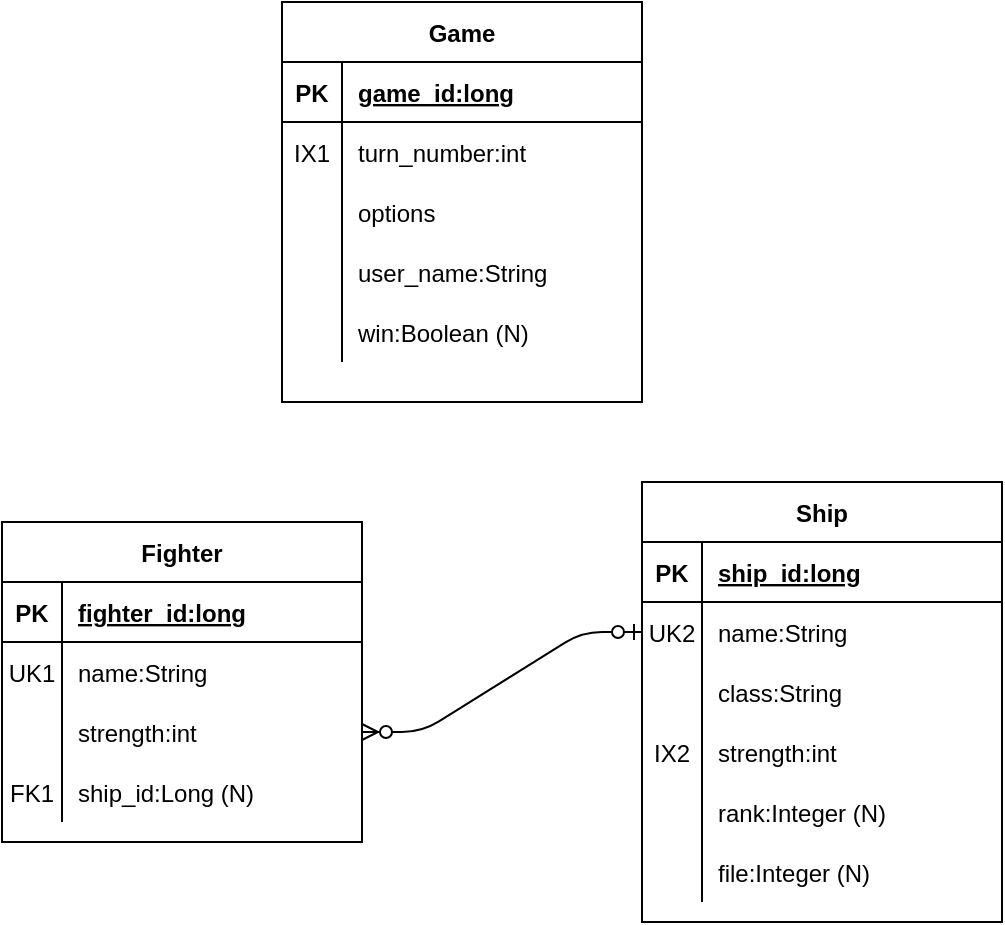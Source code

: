 <mxfile version="13.8.1" type="device"><diagram id="1w-1HTOU8xBhG2c8IWui" name="Page-1"><mxGraphModel dx="868" dy="486" grid="1" gridSize="10" guides="1" tooltips="1" connect="1" arrows="1" fold="1" page="1" pageScale="1" pageWidth="850" pageHeight="1100" math="0" shadow="0"><root><mxCell id="0"/><mxCell id="1" parent="0"/><mxCell id="CBEiuOag8fZ5HKHD9f2y-1" value="Game" style="shape=table;startSize=30;container=1;collapsible=1;childLayout=tableLayout;fixedRows=1;rowLines=0;fontStyle=1;align=center;resizeLast=1;" parent="1" vertex="1"><mxGeometry x="280" y="30" width="180" height="200" as="geometry"/></mxCell><mxCell id="CBEiuOag8fZ5HKHD9f2y-2" value="" style="shape=partialRectangle;collapsible=0;dropTarget=0;pointerEvents=0;fillColor=none;top=0;left=0;bottom=1;right=0;points=[[0,0.5],[1,0.5]];portConstraint=eastwest;" parent="CBEiuOag8fZ5HKHD9f2y-1" vertex="1"><mxGeometry y="30" width="180" height="30" as="geometry"/></mxCell><mxCell id="CBEiuOag8fZ5HKHD9f2y-3" value="PK" style="shape=partialRectangle;connectable=0;fillColor=none;top=0;left=0;bottom=0;right=0;fontStyle=1;overflow=hidden;" parent="CBEiuOag8fZ5HKHD9f2y-2" vertex="1"><mxGeometry width="30" height="30" as="geometry"/></mxCell><mxCell id="CBEiuOag8fZ5HKHD9f2y-4" value="game_id:long" style="shape=partialRectangle;connectable=0;fillColor=none;top=0;left=0;bottom=0;right=0;align=left;spacingLeft=6;fontStyle=5;overflow=hidden;" parent="CBEiuOag8fZ5HKHD9f2y-2" vertex="1"><mxGeometry x="30" width="150" height="30" as="geometry"/></mxCell><mxCell id="CBEiuOag8fZ5HKHD9f2y-5" value="" style="shape=partialRectangle;collapsible=0;dropTarget=0;pointerEvents=0;fillColor=none;top=0;left=0;bottom=0;right=0;points=[[0,0.5],[1,0.5]];portConstraint=eastwest;" parent="CBEiuOag8fZ5HKHD9f2y-1" vertex="1"><mxGeometry y="60" width="180" height="30" as="geometry"/></mxCell><mxCell id="CBEiuOag8fZ5HKHD9f2y-6" value="IX1" style="shape=partialRectangle;connectable=0;fillColor=none;top=0;left=0;bottom=0;right=0;editable=1;overflow=hidden;" parent="CBEiuOag8fZ5HKHD9f2y-5" vertex="1"><mxGeometry width="30" height="30" as="geometry"/></mxCell><mxCell id="CBEiuOag8fZ5HKHD9f2y-7" value="turn_number:int" style="shape=partialRectangle;connectable=0;fillColor=none;top=0;left=0;bottom=0;right=0;align=left;spacingLeft=6;overflow=hidden;" parent="CBEiuOag8fZ5HKHD9f2y-5" vertex="1"><mxGeometry x="30" width="150" height="30" as="geometry"/></mxCell><mxCell id="CBEiuOag8fZ5HKHD9f2y-8" value="" style="shape=partialRectangle;collapsible=0;dropTarget=0;pointerEvents=0;fillColor=none;top=0;left=0;bottom=0;right=0;points=[[0,0.5],[1,0.5]];portConstraint=eastwest;" parent="CBEiuOag8fZ5HKHD9f2y-1" vertex="1"><mxGeometry y="90" width="180" height="30" as="geometry"/></mxCell><mxCell id="CBEiuOag8fZ5HKHD9f2y-9" value="" style="shape=partialRectangle;connectable=0;fillColor=none;top=0;left=0;bottom=0;right=0;editable=1;overflow=hidden;" parent="CBEiuOag8fZ5HKHD9f2y-8" vertex="1"><mxGeometry width="30" height="30" as="geometry"/></mxCell><mxCell id="CBEiuOag8fZ5HKHD9f2y-10" value="options" style="shape=partialRectangle;connectable=0;fillColor=none;top=0;left=0;bottom=0;right=0;align=left;spacingLeft=6;overflow=hidden;" parent="CBEiuOag8fZ5HKHD9f2y-8" vertex="1"><mxGeometry x="30" width="150" height="30" as="geometry"/></mxCell><mxCell id="CBEiuOag8fZ5HKHD9f2y-11" value="" style="shape=partialRectangle;collapsible=0;dropTarget=0;pointerEvents=0;fillColor=none;top=0;left=0;bottom=0;right=0;points=[[0,0.5],[1,0.5]];portConstraint=eastwest;" parent="CBEiuOag8fZ5HKHD9f2y-1" vertex="1"><mxGeometry y="120" width="180" height="30" as="geometry"/></mxCell><mxCell id="CBEiuOag8fZ5HKHD9f2y-12" value="" style="shape=partialRectangle;connectable=0;fillColor=none;top=0;left=0;bottom=0;right=0;editable=1;overflow=hidden;" parent="CBEiuOag8fZ5HKHD9f2y-11" vertex="1"><mxGeometry width="30" height="30" as="geometry"/></mxCell><mxCell id="CBEiuOag8fZ5HKHD9f2y-13" value="user_name:String" style="shape=partialRectangle;connectable=0;fillColor=none;top=0;left=0;bottom=0;right=0;align=left;spacingLeft=6;overflow=hidden;" parent="CBEiuOag8fZ5HKHD9f2y-11" vertex="1"><mxGeometry x="30" width="150" height="30" as="geometry"/></mxCell><mxCell id="FE4oil8tAP_x0Ym4DQJI-16" value="" style="shape=partialRectangle;collapsible=0;dropTarget=0;pointerEvents=0;fillColor=none;top=0;left=0;bottom=0;right=0;points=[[0,0.5],[1,0.5]];portConstraint=eastwest;" vertex="1" parent="CBEiuOag8fZ5HKHD9f2y-1"><mxGeometry y="150" width="180" height="30" as="geometry"/></mxCell><mxCell id="FE4oil8tAP_x0Ym4DQJI-17" value="" style="shape=partialRectangle;connectable=0;fillColor=none;top=0;left=0;bottom=0;right=0;editable=1;overflow=hidden;" vertex="1" parent="FE4oil8tAP_x0Ym4DQJI-16"><mxGeometry width="30" height="30" as="geometry"/></mxCell><mxCell id="FE4oil8tAP_x0Ym4DQJI-18" value="win:Boolean (N)" style="shape=partialRectangle;connectable=0;fillColor=none;top=0;left=0;bottom=0;right=0;align=left;spacingLeft=6;overflow=hidden;" vertex="1" parent="FE4oil8tAP_x0Ym4DQJI-16"><mxGeometry x="30" width="150" height="30" as="geometry"/></mxCell><mxCell id="CBEiuOag8fZ5HKHD9f2y-43" value="" style="edgeStyle=entityRelationEdgeStyle;fontSize=12;html=1;endArrow=ERzeroToMany;startArrow=ERzeroToOne;exitX=0;exitY=0.5;exitDx=0;exitDy=0;" parent="1" edge="1" target="CBEiuOag8fZ5HKHD9f2y-34" source="CBEiuOag8fZ5HKHD9f2y-18"><mxGeometry width="100" height="100" relative="1" as="geometry"><mxPoint x="390" y="360" as="sourcePoint"/><mxPoint x="230" y="360" as="targetPoint"/></mxGeometry></mxCell><mxCell id="CBEiuOag8fZ5HKHD9f2y-14" value="Ship" style="shape=table;startSize=30;container=1;collapsible=1;childLayout=tableLayout;fixedRows=1;rowLines=0;fontStyle=1;align=center;resizeLast=1;" parent="1" vertex="1"><mxGeometry x="460" y="270" width="180" height="220" as="geometry"/></mxCell><mxCell id="CBEiuOag8fZ5HKHD9f2y-15" value="" style="shape=partialRectangle;collapsible=0;dropTarget=0;pointerEvents=0;fillColor=none;top=0;left=0;bottom=1;right=0;points=[[0,0.5],[1,0.5]];portConstraint=eastwest;" parent="CBEiuOag8fZ5HKHD9f2y-14" vertex="1"><mxGeometry y="30" width="180" height="30" as="geometry"/></mxCell><mxCell id="CBEiuOag8fZ5HKHD9f2y-16" value="PK" style="shape=partialRectangle;connectable=0;fillColor=none;top=0;left=0;bottom=0;right=0;fontStyle=1;overflow=hidden;" parent="CBEiuOag8fZ5HKHD9f2y-15" vertex="1"><mxGeometry width="30" height="30" as="geometry"/></mxCell><mxCell id="CBEiuOag8fZ5HKHD9f2y-17" value="ship_id:long" style="shape=partialRectangle;connectable=0;fillColor=none;top=0;left=0;bottom=0;right=0;align=left;spacingLeft=6;fontStyle=5;overflow=hidden;" parent="CBEiuOag8fZ5HKHD9f2y-15" vertex="1"><mxGeometry x="30" width="150" height="30" as="geometry"/></mxCell><mxCell id="CBEiuOag8fZ5HKHD9f2y-18" value="" style="shape=partialRectangle;collapsible=0;dropTarget=0;pointerEvents=0;fillColor=none;top=0;left=0;bottom=0;right=0;points=[[0,0.5],[1,0.5]];portConstraint=eastwest;" parent="CBEiuOag8fZ5HKHD9f2y-14" vertex="1"><mxGeometry y="60" width="180" height="30" as="geometry"/></mxCell><mxCell id="CBEiuOag8fZ5HKHD9f2y-19" value="UK2" style="shape=partialRectangle;connectable=0;fillColor=none;top=0;left=0;bottom=0;right=0;editable=1;overflow=hidden;" parent="CBEiuOag8fZ5HKHD9f2y-18" vertex="1"><mxGeometry width="30" height="30" as="geometry"/></mxCell><mxCell id="CBEiuOag8fZ5HKHD9f2y-20" value="name:String" style="shape=partialRectangle;connectable=0;fillColor=none;top=0;left=0;bottom=0;right=0;align=left;spacingLeft=6;overflow=hidden;" parent="CBEiuOag8fZ5HKHD9f2y-18" vertex="1"><mxGeometry x="30" width="150" height="30" as="geometry"/></mxCell><mxCell id="CBEiuOag8fZ5HKHD9f2y-21" value="" style="shape=partialRectangle;collapsible=0;dropTarget=0;pointerEvents=0;fillColor=none;top=0;left=0;bottom=0;right=0;points=[[0,0.5],[1,0.5]];portConstraint=eastwest;" parent="CBEiuOag8fZ5HKHD9f2y-14" vertex="1"><mxGeometry y="90" width="180" height="30" as="geometry"/></mxCell><mxCell id="CBEiuOag8fZ5HKHD9f2y-22" value="" style="shape=partialRectangle;connectable=0;fillColor=none;top=0;left=0;bottom=0;right=0;editable=1;overflow=hidden;" parent="CBEiuOag8fZ5HKHD9f2y-21" vertex="1"><mxGeometry width="30" height="30" as="geometry"/></mxCell><mxCell id="CBEiuOag8fZ5HKHD9f2y-23" value="class:String" style="shape=partialRectangle;connectable=0;fillColor=none;top=0;left=0;bottom=0;right=0;align=left;spacingLeft=6;overflow=hidden;" parent="CBEiuOag8fZ5HKHD9f2y-21" vertex="1"><mxGeometry x="30" width="150" height="30" as="geometry"/></mxCell><mxCell id="CBEiuOag8fZ5HKHD9f2y-24" value="" style="shape=partialRectangle;collapsible=0;dropTarget=0;pointerEvents=0;fillColor=none;top=0;left=0;bottom=0;right=0;points=[[0,0.5],[1,0.5]];portConstraint=eastwest;" parent="CBEiuOag8fZ5HKHD9f2y-14" vertex="1"><mxGeometry y="120" width="180" height="30" as="geometry"/></mxCell><mxCell id="CBEiuOag8fZ5HKHD9f2y-25" value="IX2" style="shape=partialRectangle;connectable=0;fillColor=none;top=0;left=0;bottom=0;right=0;editable=1;overflow=hidden;" parent="CBEiuOag8fZ5HKHD9f2y-24" vertex="1"><mxGeometry width="30" height="30" as="geometry"/></mxCell><mxCell id="CBEiuOag8fZ5HKHD9f2y-26" value="strength:int" style="shape=partialRectangle;connectable=0;fillColor=none;top=0;left=0;bottom=0;right=0;align=left;spacingLeft=6;overflow=hidden;" parent="CBEiuOag8fZ5HKHD9f2y-24" vertex="1"><mxGeometry x="30" width="150" height="30" as="geometry"/></mxCell><mxCell id="FE4oil8tAP_x0Ym4DQJI-22" value="" style="shape=partialRectangle;collapsible=0;dropTarget=0;pointerEvents=0;fillColor=none;top=0;left=0;bottom=0;right=0;points=[[0,0.5],[1,0.5]];portConstraint=eastwest;" vertex="1" parent="CBEiuOag8fZ5HKHD9f2y-14"><mxGeometry y="150" width="180" height="30" as="geometry"/></mxCell><mxCell id="FE4oil8tAP_x0Ym4DQJI-23" value="" style="shape=partialRectangle;connectable=0;fillColor=none;top=0;left=0;bottom=0;right=0;editable=1;overflow=hidden;" vertex="1" parent="FE4oil8tAP_x0Ym4DQJI-22"><mxGeometry width="30" height="30" as="geometry"/></mxCell><mxCell id="FE4oil8tAP_x0Ym4DQJI-24" value="rank:Integer (N)" style="shape=partialRectangle;connectable=0;fillColor=none;top=0;left=0;bottom=0;right=0;align=left;spacingLeft=6;overflow=hidden;" vertex="1" parent="FE4oil8tAP_x0Ym4DQJI-22"><mxGeometry x="30" width="150" height="30" as="geometry"/></mxCell><mxCell id="FE4oil8tAP_x0Ym4DQJI-25" value="" style="shape=partialRectangle;collapsible=0;dropTarget=0;pointerEvents=0;fillColor=none;top=0;left=0;bottom=0;right=0;points=[[0,0.5],[1,0.5]];portConstraint=eastwest;" vertex="1" parent="CBEiuOag8fZ5HKHD9f2y-14"><mxGeometry y="180" width="180" height="30" as="geometry"/></mxCell><mxCell id="FE4oil8tAP_x0Ym4DQJI-26" value="" style="shape=partialRectangle;connectable=0;fillColor=none;top=0;left=0;bottom=0;right=0;editable=1;overflow=hidden;" vertex="1" parent="FE4oil8tAP_x0Ym4DQJI-25"><mxGeometry width="30" height="30" as="geometry"/></mxCell><mxCell id="FE4oil8tAP_x0Ym4DQJI-27" value="file:Integer (N)" style="shape=partialRectangle;connectable=0;fillColor=none;top=0;left=0;bottom=0;right=0;align=left;spacingLeft=6;overflow=hidden;" vertex="1" parent="FE4oil8tAP_x0Ym4DQJI-25"><mxGeometry x="30" width="150" height="30" as="geometry"/></mxCell><mxCell id="CBEiuOag8fZ5HKHD9f2y-27" value="Fighter" style="shape=table;startSize=30;container=1;collapsible=1;childLayout=tableLayout;fixedRows=1;rowLines=0;fontStyle=1;align=center;resizeLast=1;" parent="1" vertex="1"><mxGeometry x="140" y="290" width="180" height="160" as="geometry"/></mxCell><mxCell id="CBEiuOag8fZ5HKHD9f2y-28" value="" style="shape=partialRectangle;collapsible=0;dropTarget=0;pointerEvents=0;fillColor=none;top=0;left=0;bottom=1;right=0;points=[[0,0.5],[1,0.5]];portConstraint=eastwest;" parent="CBEiuOag8fZ5HKHD9f2y-27" vertex="1"><mxGeometry y="30" width="180" height="30" as="geometry"/></mxCell><mxCell id="CBEiuOag8fZ5HKHD9f2y-29" value="PK" style="shape=partialRectangle;connectable=0;fillColor=none;top=0;left=0;bottom=0;right=0;fontStyle=1;overflow=hidden;" parent="CBEiuOag8fZ5HKHD9f2y-28" vertex="1"><mxGeometry width="30" height="30" as="geometry"/></mxCell><mxCell id="CBEiuOag8fZ5HKHD9f2y-30" value="fighter_id:long" style="shape=partialRectangle;connectable=0;fillColor=none;top=0;left=0;bottom=0;right=0;align=left;spacingLeft=6;fontStyle=5;overflow=hidden;" parent="CBEiuOag8fZ5HKHD9f2y-28" vertex="1"><mxGeometry x="30" width="150" height="30" as="geometry"/></mxCell><mxCell id="CBEiuOag8fZ5HKHD9f2y-31" value="" style="shape=partialRectangle;collapsible=0;dropTarget=0;pointerEvents=0;fillColor=none;top=0;left=0;bottom=0;right=0;points=[[0,0.5],[1,0.5]];portConstraint=eastwest;" parent="CBEiuOag8fZ5HKHD9f2y-27" vertex="1"><mxGeometry y="60" width="180" height="30" as="geometry"/></mxCell><mxCell id="CBEiuOag8fZ5HKHD9f2y-32" value="UK1" style="shape=partialRectangle;connectable=0;fillColor=none;top=0;left=0;bottom=0;right=0;editable=1;overflow=hidden;" parent="CBEiuOag8fZ5HKHD9f2y-31" vertex="1"><mxGeometry width="30" height="30" as="geometry"/></mxCell><mxCell id="CBEiuOag8fZ5HKHD9f2y-33" value="name:String" style="shape=partialRectangle;connectable=0;fillColor=none;top=0;left=0;bottom=0;right=0;align=left;spacingLeft=6;overflow=hidden;" parent="CBEiuOag8fZ5HKHD9f2y-31" vertex="1"><mxGeometry x="30" width="150" height="30" as="geometry"/></mxCell><mxCell id="CBEiuOag8fZ5HKHD9f2y-34" value="" style="shape=partialRectangle;collapsible=0;dropTarget=0;pointerEvents=0;fillColor=none;top=0;left=0;bottom=0;right=0;points=[[0,0.5],[1,0.5]];portConstraint=eastwest;" parent="CBEiuOag8fZ5HKHD9f2y-27" vertex="1"><mxGeometry y="90" width="180" height="30" as="geometry"/></mxCell><mxCell id="CBEiuOag8fZ5HKHD9f2y-35" value="" style="shape=partialRectangle;connectable=0;fillColor=none;top=0;left=0;bottom=0;right=0;editable=1;overflow=hidden;" parent="CBEiuOag8fZ5HKHD9f2y-34" vertex="1"><mxGeometry width="30" height="30" as="geometry"/></mxCell><mxCell id="CBEiuOag8fZ5HKHD9f2y-36" value="strength:int" style="shape=partialRectangle;connectable=0;fillColor=none;top=0;left=0;bottom=0;right=0;align=left;spacingLeft=6;overflow=hidden;" parent="CBEiuOag8fZ5HKHD9f2y-34" vertex="1"><mxGeometry x="30" width="150" height="30" as="geometry"/></mxCell><mxCell id="CBEiuOag8fZ5HKHD9f2y-37" value="" style="shape=partialRectangle;collapsible=0;dropTarget=0;pointerEvents=0;fillColor=none;top=0;left=0;bottom=0;right=0;points=[[0,0.5],[1,0.5]];portConstraint=eastwest;" parent="CBEiuOag8fZ5HKHD9f2y-27" vertex="1"><mxGeometry y="120" width="180" height="30" as="geometry"/></mxCell><mxCell id="CBEiuOag8fZ5HKHD9f2y-38" value="FK1" style="shape=partialRectangle;connectable=0;fillColor=none;top=0;left=0;bottom=0;right=0;editable=1;overflow=hidden;" parent="CBEiuOag8fZ5HKHD9f2y-37" vertex="1"><mxGeometry width="30" height="30" as="geometry"/></mxCell><mxCell id="CBEiuOag8fZ5HKHD9f2y-39" value="ship_id:Long (N)" style="shape=partialRectangle;connectable=0;fillColor=none;top=0;left=0;bottom=0;right=0;align=left;spacingLeft=6;overflow=hidden;" parent="CBEiuOag8fZ5HKHD9f2y-37" vertex="1"><mxGeometry x="30" width="150" height="30" as="geometry"/></mxCell></root></mxGraphModel></diagram></mxfile>